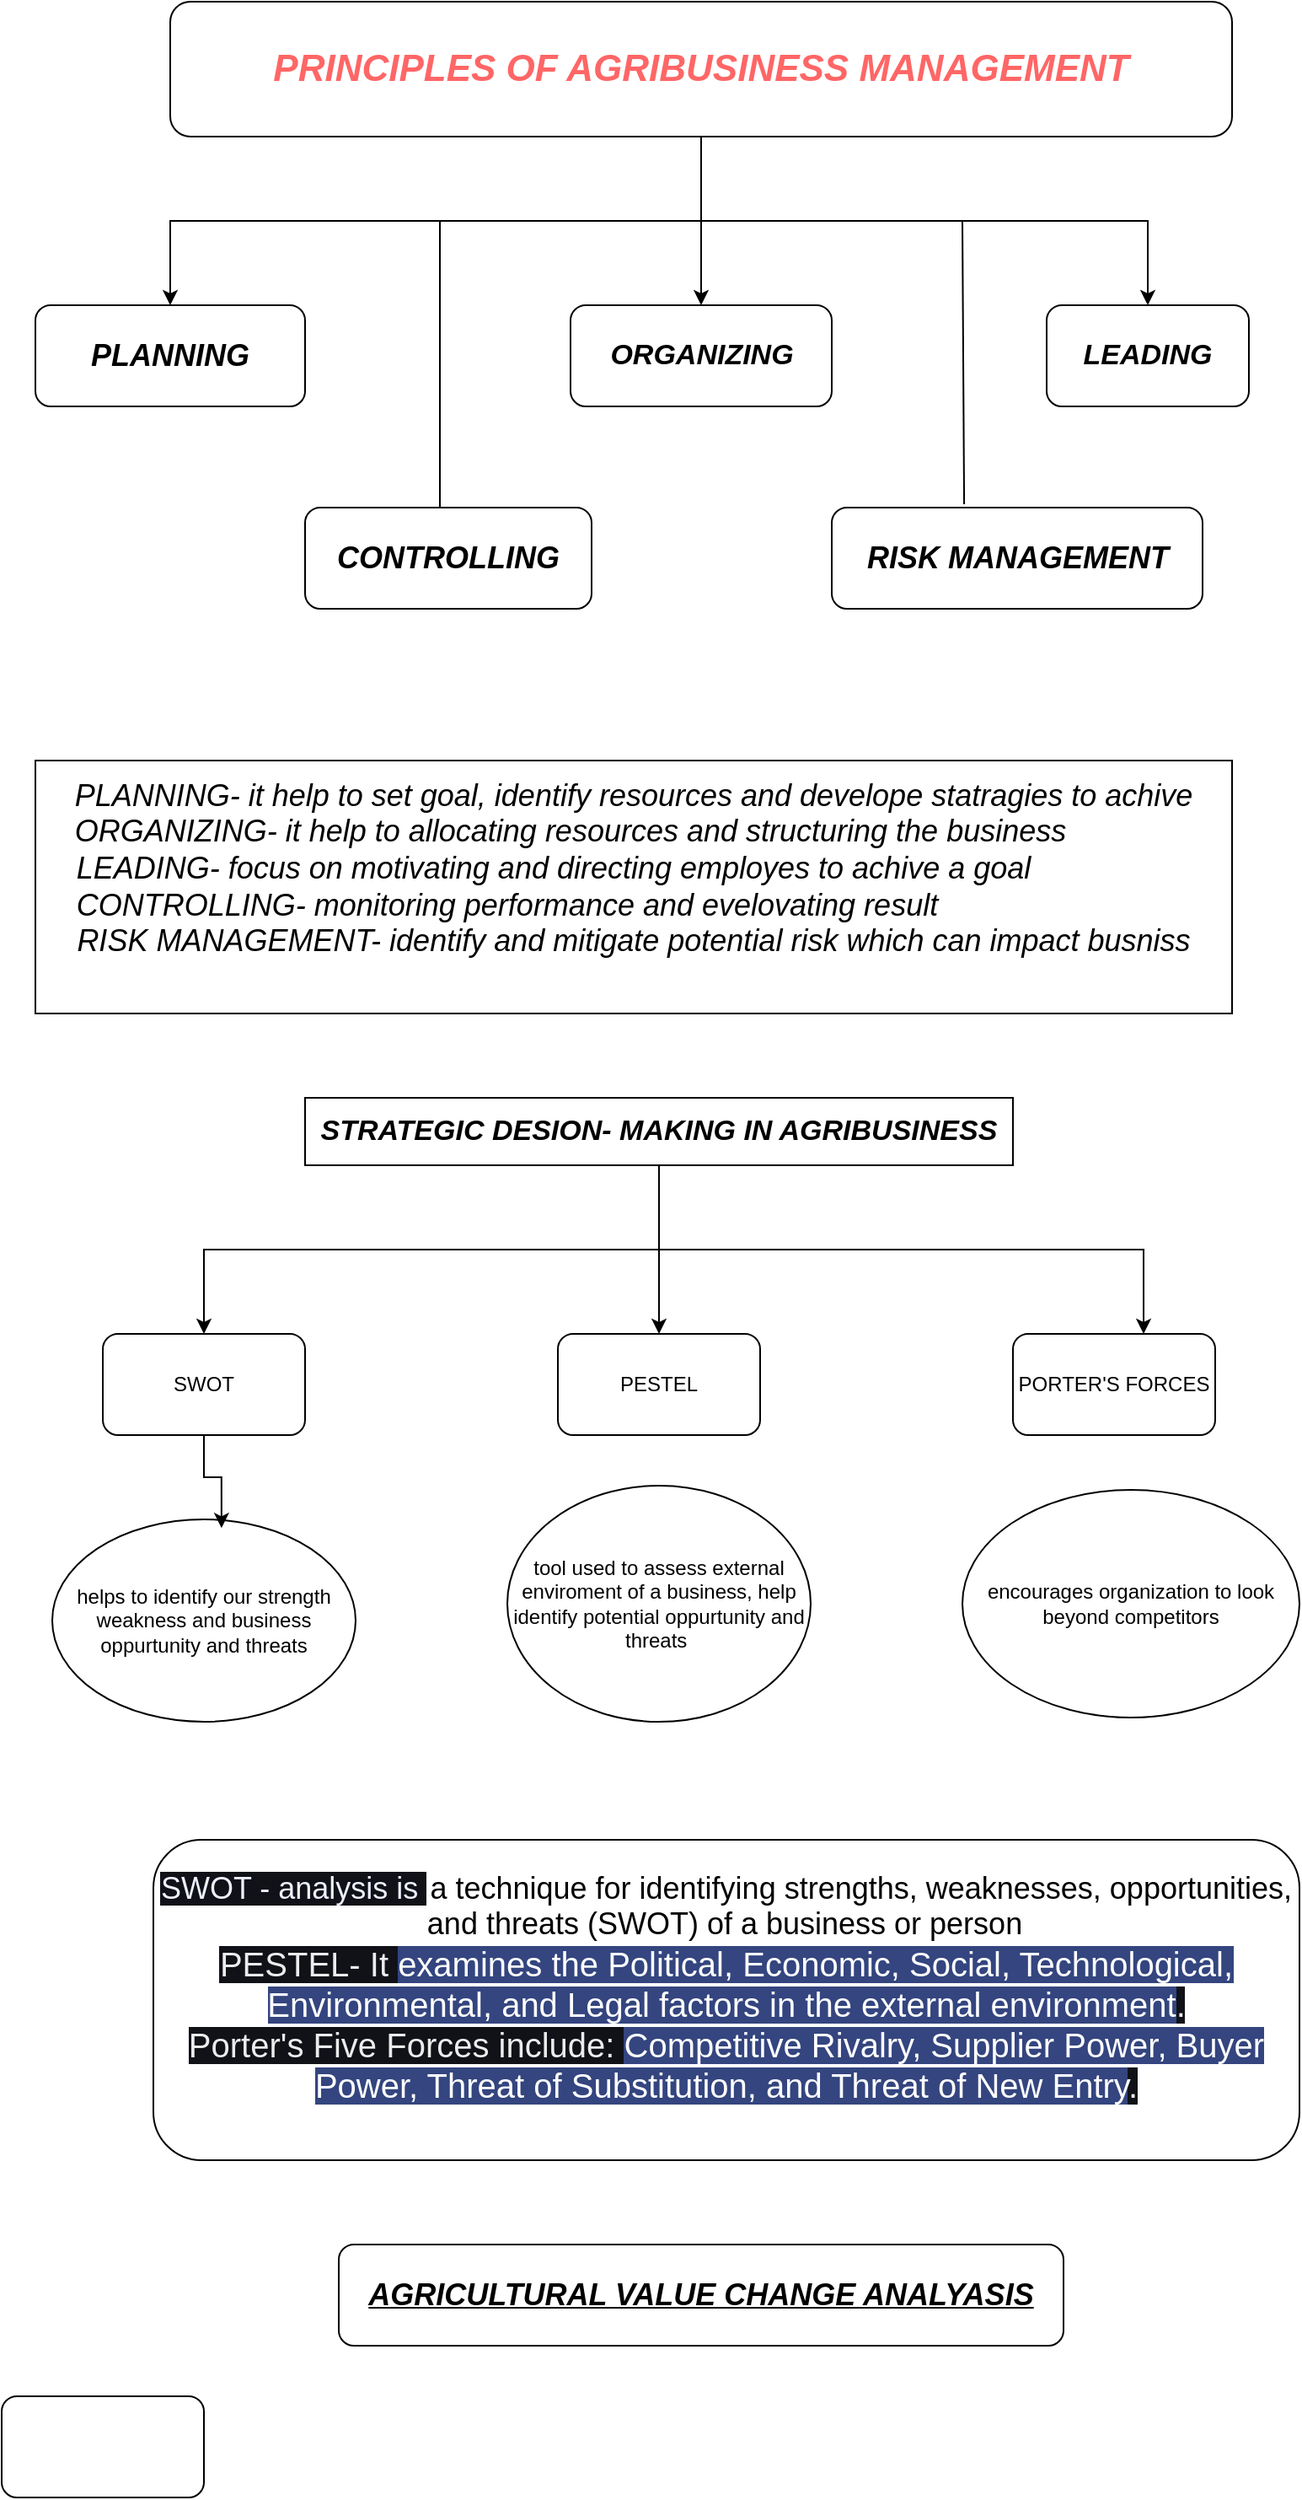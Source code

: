 <mxfile version="26.1.2">
  <diagram name="Page-1" id="cELCacICJwgPTX0MdGXl">
    <mxGraphModel dx="956" dy="523" grid="1" gridSize="10" guides="1" tooltips="1" connect="1" arrows="1" fold="1" page="1" pageScale="1" pageWidth="827" pageHeight="1169" math="0" shadow="0">
      <root>
        <mxCell id="0" />
        <mxCell id="1" parent="0" />
        <mxCell id="lz6WJc5E2DO2tutGs0bV-3" style="edgeStyle=orthogonalEdgeStyle;rounded=0;orthogonalLoop=1;jettySize=auto;html=1;" edge="1" parent="1" source="lz6WJc5E2DO2tutGs0bV-1" target="lz6WJc5E2DO2tutGs0bV-2">
          <mxGeometry relative="1" as="geometry" />
        </mxCell>
        <mxCell id="lz6WJc5E2DO2tutGs0bV-5" style="edgeStyle=orthogonalEdgeStyle;rounded=0;orthogonalLoop=1;jettySize=auto;html=1;exitX=0.5;exitY=1;exitDx=0;exitDy=0;entryX=0.5;entryY=0;entryDx=0;entryDy=0;" edge="1" parent="1" source="lz6WJc5E2DO2tutGs0bV-1" target="lz6WJc5E2DO2tutGs0bV-4">
          <mxGeometry relative="1" as="geometry" />
        </mxCell>
        <mxCell id="lz6WJc5E2DO2tutGs0bV-7" style="edgeStyle=orthogonalEdgeStyle;rounded=0;orthogonalLoop=1;jettySize=auto;html=1;exitX=0.5;exitY=1;exitDx=0;exitDy=0;" edge="1" parent="1" source="lz6WJc5E2DO2tutGs0bV-1" target="lz6WJc5E2DO2tutGs0bV-6">
          <mxGeometry relative="1" as="geometry">
            <Array as="points">
              <mxPoint x="435" y="200" />
              <mxPoint x="700" y="200" />
            </Array>
          </mxGeometry>
        </mxCell>
        <mxCell id="lz6WJc5E2DO2tutGs0bV-1" value="&lt;font style=&quot;color: rgb(255, 102, 102); font-size: 22px;&quot;&gt;&lt;b style=&quot;&quot;&gt;&lt;i style=&quot;&quot;&gt;PRINCIPLES OF AGRIBUSINESS MANAGEMENT&lt;/i&gt;&lt;/b&gt;&lt;/font&gt;" style="rounded=1;whiteSpace=wrap;html=1;" vertex="1" parent="1">
          <mxGeometry x="120" y="70" width="630" height="80" as="geometry" />
        </mxCell>
        <mxCell id="lz6WJc5E2DO2tutGs0bV-2" value="&lt;font style=&quot;font-size: 18px;&quot;&gt;&lt;b&gt;&lt;i&gt;PLANNING&lt;/i&gt;&lt;/b&gt;&lt;/font&gt;" style="rounded=1;whiteSpace=wrap;html=1;" vertex="1" parent="1">
          <mxGeometry x="40" y="250" width="160" height="60" as="geometry" />
        </mxCell>
        <mxCell id="lz6WJc5E2DO2tutGs0bV-4" value="&lt;font style=&quot;font-size: 17px;&quot;&gt;&lt;b&gt;&lt;i&gt;ORGANIZING&lt;/i&gt;&lt;/b&gt;&lt;/font&gt;" style="rounded=1;whiteSpace=wrap;html=1;" vertex="1" parent="1">
          <mxGeometry x="357.5" y="250" width="155" height="60" as="geometry" />
        </mxCell>
        <mxCell id="lz6WJc5E2DO2tutGs0bV-6" value="&lt;font style=&quot;font-size: 17px;&quot;&gt;&lt;b&gt;&lt;i&gt;LEADING&lt;/i&gt;&lt;/b&gt;&lt;/font&gt;" style="rounded=1;whiteSpace=wrap;html=1;" vertex="1" parent="1">
          <mxGeometry x="640" y="250" width="120" height="60" as="geometry" />
        </mxCell>
        <mxCell id="lz6WJc5E2DO2tutGs0bV-8" value="&lt;font style=&quot;font-size: 18px;&quot;&gt;&lt;b&gt;&lt;i&gt;CONTROLLING&lt;/i&gt;&lt;/b&gt;&lt;/font&gt;" style="rounded=1;whiteSpace=wrap;html=1;" vertex="1" parent="1">
          <mxGeometry x="200" y="370" width="170" height="60" as="geometry" />
        </mxCell>
        <mxCell id="lz6WJc5E2DO2tutGs0bV-10" value="&lt;font style=&quot;font-size: 18px;&quot;&gt;&lt;b&gt;&lt;i&gt;RISK MANAGEMENT&lt;/i&gt;&lt;/b&gt;&lt;/font&gt;" style="rounded=1;whiteSpace=wrap;html=1;" vertex="1" parent="1">
          <mxGeometry x="512.5" y="370" width="220" height="60" as="geometry" />
        </mxCell>
        <mxCell id="lz6WJc5E2DO2tutGs0bV-12" value="" style="endArrow=none;html=1;rounded=0;exitX=0.357;exitY=-0.033;exitDx=0;exitDy=0;exitPerimeter=0;" edge="1" parent="1" source="lz6WJc5E2DO2tutGs0bV-10">
          <mxGeometry width="50" height="50" relative="1" as="geometry">
            <mxPoint x="540" y="260" as="sourcePoint" />
            <mxPoint x="590" y="200" as="targetPoint" />
          </mxGeometry>
        </mxCell>
        <mxCell id="lz6WJc5E2DO2tutGs0bV-13" value="" style="endArrow=none;html=1;rounded=0;" edge="1" parent="1">
          <mxGeometry width="50" height="50" relative="1" as="geometry">
            <mxPoint x="280" y="370" as="sourcePoint" />
            <mxPoint x="280" y="200" as="targetPoint" />
          </mxGeometry>
        </mxCell>
        <mxCell id="lz6WJc5E2DO2tutGs0bV-16" value="&lt;font style=&quot;font-size: 18px;&quot;&gt;&lt;i style=&quot;&quot;&gt;PLANNING- it help to set goal, identify resources and develope statragies to achive&lt;/i&gt;&lt;/font&gt;&lt;div&gt;&lt;font style=&quot;font-size: 18px;&quot;&gt;&lt;i&gt;ORGANIZING- it help to allocating resources and structuring the business&amp;nbsp; &amp;nbsp; &amp;nbsp; &amp;nbsp; &amp;nbsp; &amp;nbsp; &amp;nbsp; &amp;nbsp;&lt;/i&gt;&lt;/font&gt;&lt;/div&gt;&lt;div&gt;&lt;font style=&quot;font-size: 18px;&quot;&gt;&lt;i&gt;LEADING- focus on motivating and directing employes to achive a goal&amp;nbsp; &amp;nbsp; &amp;nbsp; &amp;nbsp; &amp;nbsp; &amp;nbsp; &amp;nbsp; &amp;nbsp; &amp;nbsp; &amp;nbsp;&lt;/i&gt;&lt;/font&gt;&lt;/div&gt;&lt;div&gt;&lt;font style=&quot;font-size: 18px;&quot;&gt;&lt;i&gt;CONTROLLING- monitoring performance and evelovating result&amp;nbsp; &amp;nbsp; &amp;nbsp; &amp;nbsp; &amp;nbsp; &amp;nbsp; &amp;nbsp; &amp;nbsp; &amp;nbsp; &amp;nbsp; &amp;nbsp; &amp;nbsp; &amp;nbsp; &amp;nbsp; &amp;nbsp;&amp;nbsp;&lt;/i&gt;&lt;/font&gt;&lt;/div&gt;&lt;div&gt;&lt;font style=&quot;font-size: 18px;&quot;&gt;&lt;i style=&quot;&quot;&gt;RISK MANAGEMENT- identify and mitigate potential risk which can impact busniss&lt;/i&gt;&lt;/font&gt;&lt;/div&gt;&lt;div&gt;&lt;font style=&quot;font-size: 18px;&quot;&gt;&lt;i style=&quot;&quot;&gt;&lt;br&gt;&lt;/i&gt;&lt;/font&gt;&lt;/div&gt;" style="rounded=0;whiteSpace=wrap;html=1;" vertex="1" parent="1">
          <mxGeometry x="40" y="520" width="710" height="150" as="geometry" />
        </mxCell>
        <mxCell id="lz6WJc5E2DO2tutGs0bV-24" style="edgeStyle=orthogonalEdgeStyle;rounded=0;orthogonalLoop=1;jettySize=auto;html=1;" edge="1" parent="1" source="lz6WJc5E2DO2tutGs0bV-17" target="lz6WJc5E2DO2tutGs0bV-19">
          <mxGeometry relative="1" as="geometry" />
        </mxCell>
        <mxCell id="lz6WJc5E2DO2tutGs0bV-28" style="edgeStyle=orthogonalEdgeStyle;rounded=0;orthogonalLoop=1;jettySize=auto;html=1;" edge="1" parent="1" source="lz6WJc5E2DO2tutGs0bV-17" target="lz6WJc5E2DO2tutGs0bV-18">
          <mxGeometry relative="1" as="geometry" />
        </mxCell>
        <mxCell id="lz6WJc5E2DO2tutGs0bV-17" value="&lt;font style=&quot;font-size: 17px;&quot;&gt;&lt;b&gt;&lt;i&gt;STRATEGIC DESION- MAKING IN AGRIBUSINESS&lt;/i&gt;&lt;/b&gt;&lt;/font&gt;" style="rounded=0;whiteSpace=wrap;html=1;" vertex="1" parent="1">
          <mxGeometry x="200" y="720" width="420" height="40" as="geometry" />
        </mxCell>
        <mxCell id="lz6WJc5E2DO2tutGs0bV-18" value="SWOT" style="rounded=1;whiteSpace=wrap;html=1;" vertex="1" parent="1">
          <mxGeometry x="80" y="860" width="120" height="60" as="geometry" />
        </mxCell>
        <mxCell id="lz6WJc5E2DO2tutGs0bV-19" value="PESTEL" style="rounded=1;whiteSpace=wrap;html=1;" vertex="1" parent="1">
          <mxGeometry x="350" y="860" width="120" height="60" as="geometry" />
        </mxCell>
        <mxCell id="lz6WJc5E2DO2tutGs0bV-20" value="PORTER&#39;S FORCES" style="rounded=1;whiteSpace=wrap;html=1;" vertex="1" parent="1">
          <mxGeometry x="620" y="860" width="120" height="60" as="geometry" />
        </mxCell>
        <mxCell id="lz6WJc5E2DO2tutGs0bV-26" style="edgeStyle=orthogonalEdgeStyle;rounded=0;orthogonalLoop=1;jettySize=auto;html=1;entryX=0.646;entryY=0;entryDx=0;entryDy=0;entryPerimeter=0;" edge="1" parent="1" source="lz6WJc5E2DO2tutGs0bV-17" target="lz6WJc5E2DO2tutGs0bV-20">
          <mxGeometry relative="1" as="geometry" />
        </mxCell>
        <mxCell id="lz6WJc5E2DO2tutGs0bV-29" value="helps to identify our strength weakness and business oppurtunity and threats" style="ellipse;whiteSpace=wrap;html=1;" vertex="1" parent="1">
          <mxGeometry x="50" y="970" width="180" height="120" as="geometry" />
        </mxCell>
        <mxCell id="lz6WJc5E2DO2tutGs0bV-30" style="edgeStyle=orthogonalEdgeStyle;rounded=0;orthogonalLoop=1;jettySize=auto;html=1;exitX=0.5;exitY=1;exitDx=0;exitDy=0;entryX=0.558;entryY=0.043;entryDx=0;entryDy=0;entryPerimeter=0;" edge="1" parent="1" source="lz6WJc5E2DO2tutGs0bV-18" target="lz6WJc5E2DO2tutGs0bV-29">
          <mxGeometry relative="1" as="geometry" />
        </mxCell>
        <mxCell id="lz6WJc5E2DO2tutGs0bV-31" value="tool used to assess external enviroment of a business, help identify potential oppurtunity and threats&amp;nbsp;" style="ellipse;whiteSpace=wrap;html=1;" vertex="1" parent="1">
          <mxGeometry x="320" y="950" width="180" height="140" as="geometry" />
        </mxCell>
        <mxCell id="lz6WJc5E2DO2tutGs0bV-32" value="encourages organization to look beyond competitors" style="ellipse;whiteSpace=wrap;html=1;" vertex="1" parent="1">
          <mxGeometry x="590" y="952.5" width="200" height="135" as="geometry" />
        </mxCell>
        <mxCell id="lz6WJc5E2DO2tutGs0bV-33" value="&lt;font style=&quot;color: rgb(13, 13, 13);&quot;&gt;&lt;span style=&quot;font-family: &amp;quot;Google Sans&amp;quot;, Arial, sans-serif; font-size: 18px; text-align: start; background-color: rgb(16, 18, 24); color: rgb(238, 240, 255);&quot;&gt;SWOT - analysis is&amp;nbsp;&lt;/span&gt;&lt;mark style=&quot;border-radius: 4px; padding: 0px 2px; font-family: &amp;quot;Google Sans&amp;quot;, Arial, sans-serif; font-size: 18px; text-align: start; background-color: light-dark(#ffffff, var(--ge-dark-color, #121212));&quot; class=&quot;QVRyCf&quot;&gt;a technique for identifying strengths, weaknesses, opportunities, and threats (SWOT) of a business or person&lt;/mark&gt;&lt;/font&gt;&lt;div&gt;&lt;span style=&quot;color: rgb(236, 236, 236); font-family: &amp;quot;Google Sans&amp;quot;, Arial, sans-serif; font-size: 20px; text-align: start; background-color: rgb(16, 18, 24);&quot;&gt;PESTEL- It&amp;nbsp;&lt;/span&gt;&lt;span style=&quot;background-color: light-dark(#ffffff, var(--ge-dark-color, #121212));&quot;&gt;&lt;span style=&quot;background: linear-gradient(90deg, rgb(52, 69, 127) 50%, rgba(0, 0, 0, 0) 50%) 0% 0px / 200% 100% no-repeat rgb(16, 18, 24); color: rgb(255, 255, 255); animation: 0.75s cubic-bezier(0.05, 0.7, 0.1, 1) 0.25s 1 normal forwards running highlight; font-family: &amp;quot;Google Sans&amp;quot;, Arial, sans-serif; font-size: 20px; text-align: start;&quot;&gt;examines the Political, Economic, Social, Technological, Environmental, and Legal factors in the external environment&lt;/span&gt;&lt;span style=&quot;color: rgb(236, 236, 236); font-family: &amp;quot;Google Sans&amp;quot;, Arial, sans-serif; font-size: 20px; text-align: start; background-color: rgb(16, 18, 24);&quot;&gt;.&lt;/span&gt;&lt;/span&gt;&lt;/div&gt;&lt;div&gt;&lt;span style=&quot;color: rgb(236, 236, 236); font-family: &amp;quot;Google Sans&amp;quot;, Arial, sans-serif; font-size: 20px; text-align: start; background-color: rgb(16, 18, 24);&quot;&gt;Porter&#39;s Five Forces include:&amp;nbsp;&lt;span style=&quot;background-image: linear-gradient(90deg, rgb(52, 69, 127) 50%, rgba(0, 0, 0, 0) 50%); background-position: 0% 0px; background-size: 200% 100%; background-repeat: no-repeat; background-attachment: initial; background-origin: initial; background-clip: initial; color: rgb(255, 255, 255); animation: 0.75s cubic-bezier(0.05, 0.7, 0.1, 1) 0.25s 1 normal forwards running highlight;&quot;&gt;Competitive Rivalry, Supplier Power, Buyer Power, Threat of Substitution, and Threat of New Entry&lt;/span&gt;.&lt;/span&gt;&lt;/div&gt;&lt;div&gt;&lt;br&gt;&lt;/div&gt;" style="rounded=1;whiteSpace=wrap;html=1;" vertex="1" parent="1">
          <mxGeometry x="110" y="1160" width="680" height="190" as="geometry" />
        </mxCell>
        <mxCell id="lz6WJc5E2DO2tutGs0bV-35" value="&lt;font style=&quot;font-size: 18px;&quot;&gt;&lt;b&gt;&lt;u&gt;&lt;i&gt;AGRICULTURAL VALUE CHANGE ANALYASIS&lt;/i&gt;&lt;/u&gt;&lt;/b&gt;&lt;/font&gt;" style="rounded=1;whiteSpace=wrap;html=1;" vertex="1" parent="1">
          <mxGeometry x="220" y="1400" width="430" height="60" as="geometry" />
        </mxCell>
        <mxCell id="lz6WJc5E2DO2tutGs0bV-36" value="" style="rounded=1;whiteSpace=wrap;html=1;" vertex="1" parent="1">
          <mxGeometry x="20" y="1490" width="120" height="60" as="geometry" />
        </mxCell>
      </root>
    </mxGraphModel>
  </diagram>
</mxfile>

